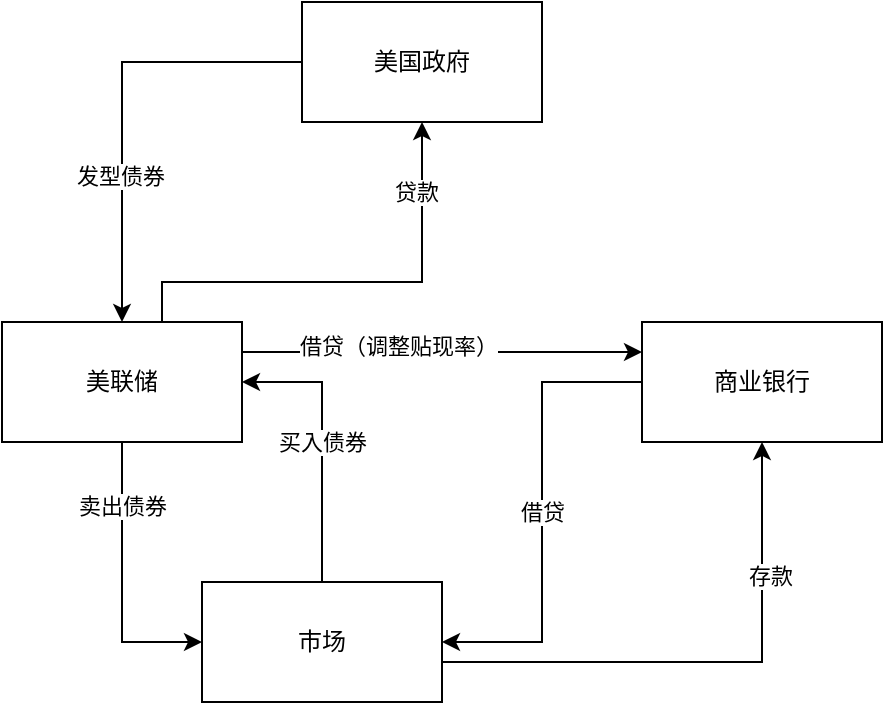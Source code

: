 <mxfile version="20.7.4" type="github">
  <diagram id="wKFNy3SVXV0N70M3Oacy" name="第 1 页">
    <mxGraphModel dx="794" dy="467" grid="1" gridSize="10" guides="1" tooltips="1" connect="1" arrows="1" fold="1" page="1" pageScale="1" pageWidth="827" pageHeight="1169" math="0" shadow="0">
      <root>
        <mxCell id="0" />
        <mxCell id="1" parent="0" />
        <mxCell id="RvZhpGBDHvtvQb7W8IzR-4" style="edgeStyle=orthogonalEdgeStyle;rounded=0;orthogonalLoop=1;jettySize=auto;html=1;entryX=0;entryY=0.5;entryDx=0;entryDy=0;" edge="1" parent="1" source="RvZhpGBDHvtvQb7W8IzR-1" target="RvZhpGBDHvtvQb7W8IzR-3">
          <mxGeometry relative="1" as="geometry" />
        </mxCell>
        <mxCell id="RvZhpGBDHvtvQb7W8IzR-5" value="卖出债券" style="edgeLabel;html=1;align=center;verticalAlign=middle;resizable=0;points=[];" vertex="1" connectable="0" parent="RvZhpGBDHvtvQb7W8IzR-4">
          <mxGeometry x="-0.54" relative="1" as="geometry">
            <mxPoint as="offset" />
          </mxGeometry>
        </mxCell>
        <mxCell id="RvZhpGBDHvtvQb7W8IzR-9" style="edgeStyle=orthogonalEdgeStyle;rounded=0;orthogonalLoop=1;jettySize=auto;html=1;entryX=0;entryY=0.25;entryDx=0;entryDy=0;" edge="1" parent="1" source="RvZhpGBDHvtvQb7W8IzR-1" target="RvZhpGBDHvtvQb7W8IzR-2">
          <mxGeometry relative="1" as="geometry">
            <Array as="points">
              <mxPoint x="430" y="215" />
              <mxPoint x="430" y="215" />
            </Array>
          </mxGeometry>
        </mxCell>
        <mxCell id="RvZhpGBDHvtvQb7W8IzR-10" value="借贷（调整贴现率）" style="edgeLabel;html=1;align=center;verticalAlign=middle;resizable=0;points=[];" vertex="1" connectable="0" parent="RvZhpGBDHvtvQb7W8IzR-9">
          <mxGeometry x="-0.218" y="3" relative="1" as="geometry">
            <mxPoint as="offset" />
          </mxGeometry>
        </mxCell>
        <mxCell id="RvZhpGBDHvtvQb7W8IzR-15" style="edgeStyle=orthogonalEdgeStyle;rounded=0;orthogonalLoop=1;jettySize=auto;html=1;entryX=0.5;entryY=1;entryDx=0;entryDy=0;" edge="1" parent="1" source="RvZhpGBDHvtvQb7W8IzR-1" target="RvZhpGBDHvtvQb7W8IzR-7">
          <mxGeometry relative="1" as="geometry">
            <Array as="points">
              <mxPoint x="360" y="180" />
              <mxPoint x="490" y="180" />
            </Array>
          </mxGeometry>
        </mxCell>
        <mxCell id="RvZhpGBDHvtvQb7W8IzR-16" value="贷款" style="edgeLabel;html=1;align=center;verticalAlign=middle;resizable=0;points=[];" vertex="1" connectable="0" parent="RvZhpGBDHvtvQb7W8IzR-15">
          <mxGeometry x="0.696" y="3" relative="1" as="geometry">
            <mxPoint as="offset" />
          </mxGeometry>
        </mxCell>
        <mxCell id="RvZhpGBDHvtvQb7W8IzR-1" value="美联储" style="rounded=0;whiteSpace=wrap;html=1;" vertex="1" parent="1">
          <mxGeometry x="280" y="200" width="120" height="60" as="geometry" />
        </mxCell>
        <mxCell id="RvZhpGBDHvtvQb7W8IzR-11" value="借贷" style="edgeStyle=orthogonalEdgeStyle;rounded=0;orthogonalLoop=1;jettySize=auto;html=1;entryX=1;entryY=0.5;entryDx=0;entryDy=0;" edge="1" parent="1" source="RvZhpGBDHvtvQb7W8IzR-2" target="RvZhpGBDHvtvQb7W8IzR-3">
          <mxGeometry relative="1" as="geometry" />
        </mxCell>
        <mxCell id="RvZhpGBDHvtvQb7W8IzR-2" value="商业银行" style="rounded=0;whiteSpace=wrap;html=1;" vertex="1" parent="1">
          <mxGeometry x="600" y="200" width="120" height="60" as="geometry" />
        </mxCell>
        <mxCell id="RvZhpGBDHvtvQb7W8IzR-6" value="买入债券" style="edgeStyle=orthogonalEdgeStyle;rounded=0;orthogonalLoop=1;jettySize=auto;html=1;entryX=1;entryY=0.5;entryDx=0;entryDy=0;" edge="1" parent="1" source="RvZhpGBDHvtvQb7W8IzR-3" target="RvZhpGBDHvtvQb7W8IzR-1">
          <mxGeometry relative="1" as="geometry" />
        </mxCell>
        <mxCell id="RvZhpGBDHvtvQb7W8IzR-12" style="edgeStyle=orthogonalEdgeStyle;rounded=0;orthogonalLoop=1;jettySize=auto;html=1;entryX=0.5;entryY=1;entryDx=0;entryDy=0;" edge="1" parent="1" source="RvZhpGBDHvtvQb7W8IzR-3" target="RvZhpGBDHvtvQb7W8IzR-2">
          <mxGeometry relative="1" as="geometry">
            <Array as="points">
              <mxPoint x="660" y="370" />
            </Array>
          </mxGeometry>
        </mxCell>
        <mxCell id="RvZhpGBDHvtvQb7W8IzR-13" value="存款" style="edgeLabel;html=1;align=center;verticalAlign=middle;resizable=0;points=[];" vertex="1" connectable="0" parent="RvZhpGBDHvtvQb7W8IzR-12">
          <mxGeometry x="0.504" y="-4" relative="1" as="geometry">
            <mxPoint as="offset" />
          </mxGeometry>
        </mxCell>
        <mxCell id="RvZhpGBDHvtvQb7W8IzR-3" value="市场" style="rounded=0;whiteSpace=wrap;html=1;" vertex="1" parent="1">
          <mxGeometry x="380" y="330" width="120" height="60" as="geometry" />
        </mxCell>
        <mxCell id="RvZhpGBDHvtvQb7W8IzR-8" style="edgeStyle=orthogonalEdgeStyle;rounded=0;orthogonalLoop=1;jettySize=auto;html=1;exitX=0;exitY=0.5;exitDx=0;exitDy=0;" edge="1" parent="1" source="RvZhpGBDHvtvQb7W8IzR-7" target="RvZhpGBDHvtvQb7W8IzR-1">
          <mxGeometry relative="1" as="geometry">
            <Array as="points">
              <mxPoint x="340" y="70" />
            </Array>
          </mxGeometry>
        </mxCell>
        <mxCell id="RvZhpGBDHvtvQb7W8IzR-14" value="发型债券" style="edgeLabel;html=1;align=center;verticalAlign=middle;resizable=0;points=[];" vertex="1" connectable="0" parent="RvZhpGBDHvtvQb7W8IzR-8">
          <mxGeometry x="0.333" y="-1" relative="1" as="geometry">
            <mxPoint as="offset" />
          </mxGeometry>
        </mxCell>
        <mxCell id="RvZhpGBDHvtvQb7W8IzR-7" value="美国政府" style="rounded=0;whiteSpace=wrap;html=1;" vertex="1" parent="1">
          <mxGeometry x="430" y="40" width="120" height="60" as="geometry" />
        </mxCell>
      </root>
    </mxGraphModel>
  </diagram>
</mxfile>
